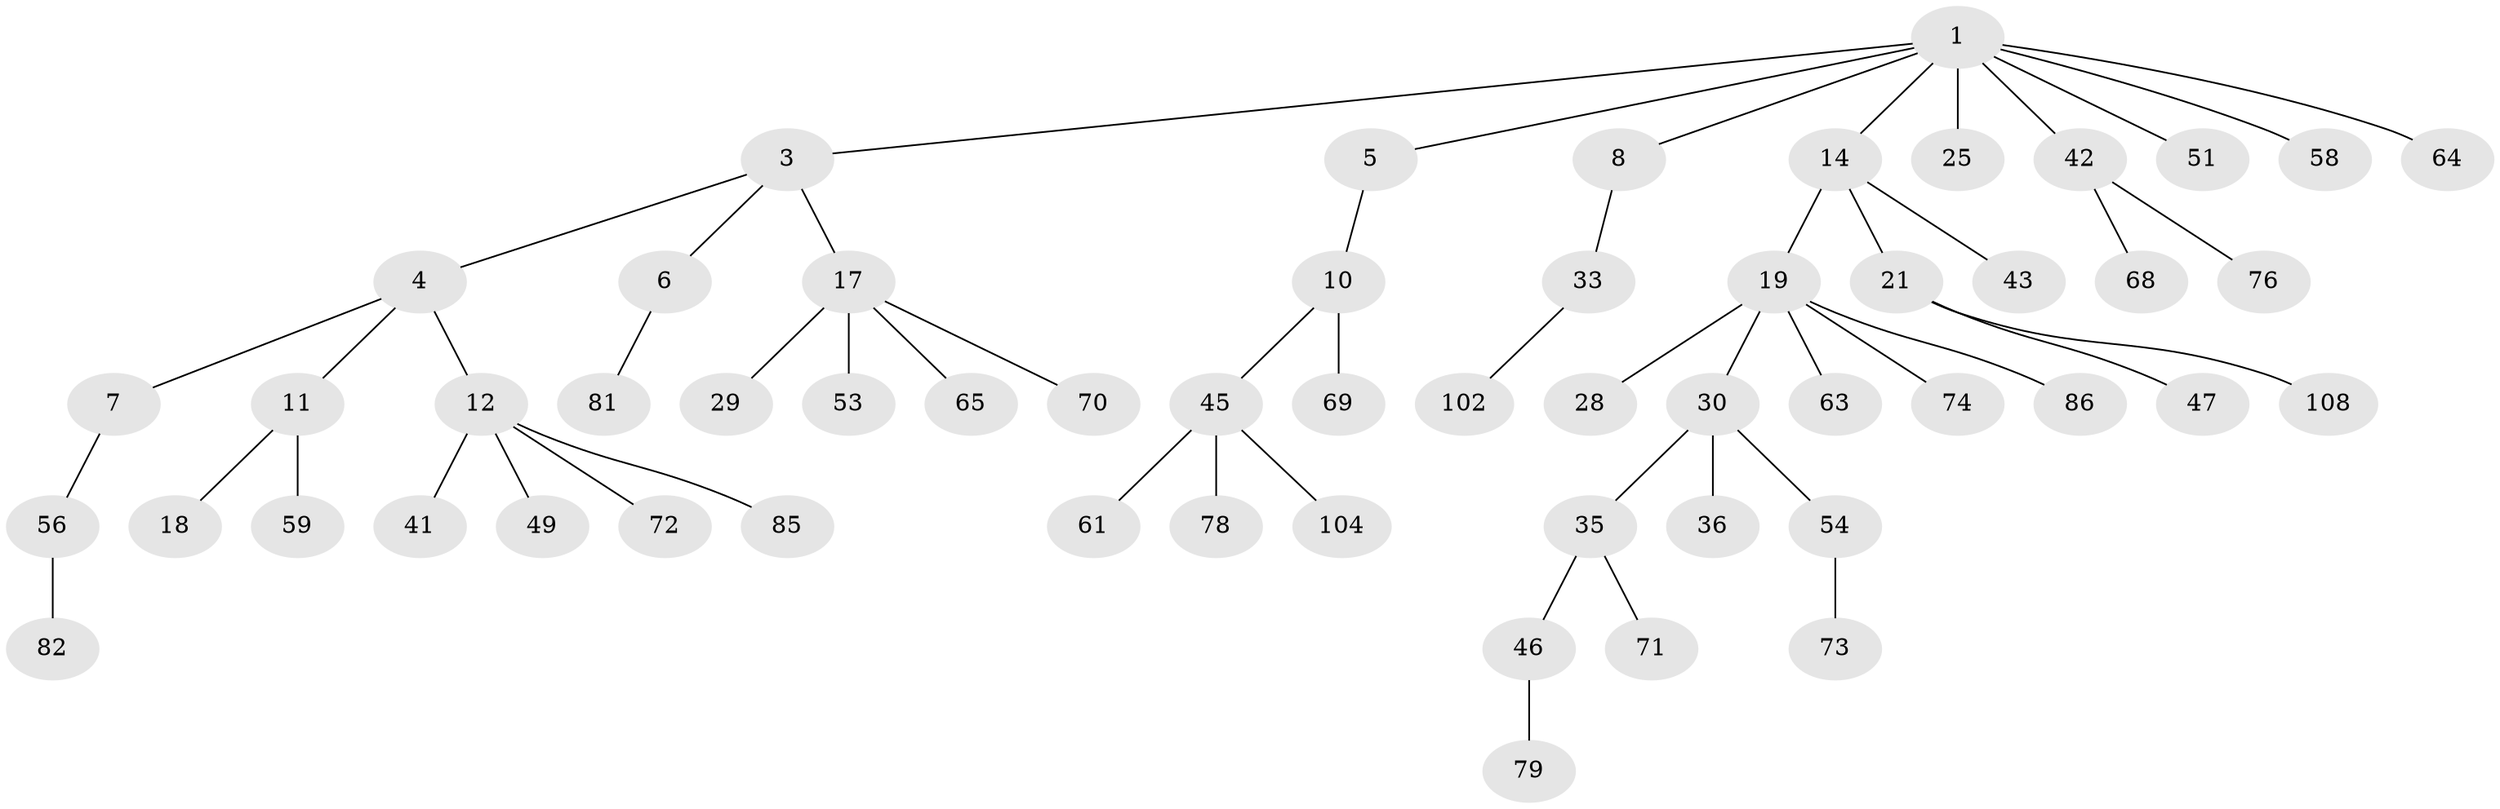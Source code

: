 // original degree distribution, {3: 0.10619469026548672, 8: 0.008849557522123894, 4: 0.061946902654867256, 5: 0.04424778761061947, 2: 0.3008849557522124, 6: 0.008849557522123894, 1: 0.4690265486725664}
// Generated by graph-tools (version 1.1) at 2025/15/03/09/25 04:15:40]
// undirected, 56 vertices, 55 edges
graph export_dot {
graph [start="1"]
  node [color=gray90,style=filled];
  1 [super="+2"];
  3;
  4;
  5 [super="+9"];
  6 [super="+44+22+39"];
  7;
  8;
  10 [super="+109+103"];
  11;
  12 [super="+15+27+31+88+50"];
  14 [super="+16+40"];
  17 [super="+20"];
  18;
  19 [super="+38+55+24"];
  21 [super="+23"];
  25 [super="+92+37"];
  28 [super="+94"];
  29 [super="+110"];
  30;
  33 [super="+34+84"];
  35;
  36 [super="+96+101"];
  41 [super="+106"];
  42 [super="+87+57"];
  43;
  45 [super="+48"];
  46;
  47 [super="+67+97+93+62"];
  49 [super="+83"];
  51 [super="+89"];
  53;
  54;
  56;
  58;
  59 [super="+91"];
  61;
  63;
  64 [super="+77"];
  65 [super="+90"];
  68 [super="+80"];
  69;
  70;
  71;
  72;
  73;
  74;
  76;
  78;
  79;
  81;
  82;
  85;
  86;
  102;
  104;
  108 [super="+113"];
  1 -- 51;
  1 -- 64;
  1 -- 3;
  1 -- 5;
  1 -- 8;
  1 -- 42;
  1 -- 14;
  1 -- 25;
  1 -- 58;
  3 -- 4;
  3 -- 6;
  3 -- 17;
  4 -- 7;
  4 -- 11;
  4 -- 12;
  5 -- 10;
  6 -- 81;
  7 -- 56;
  8 -- 33;
  10 -- 45;
  10 -- 69;
  11 -- 18;
  11 -- 59;
  12 -- 85;
  12 -- 72;
  12 -- 49;
  12 -- 41;
  14 -- 19;
  14 -- 43;
  14 -- 21;
  17 -- 70;
  17 -- 65;
  17 -- 29;
  17 -- 53;
  19 -- 30;
  19 -- 63;
  19 -- 74;
  19 -- 28;
  19 -- 86;
  21 -- 108;
  21 -- 47;
  30 -- 35;
  30 -- 36;
  30 -- 54;
  33 -- 102;
  35 -- 46;
  35 -- 71;
  42 -- 76;
  42 -- 68;
  45 -- 78;
  45 -- 104;
  45 -- 61;
  46 -- 79;
  54 -- 73;
  56 -- 82;
}
